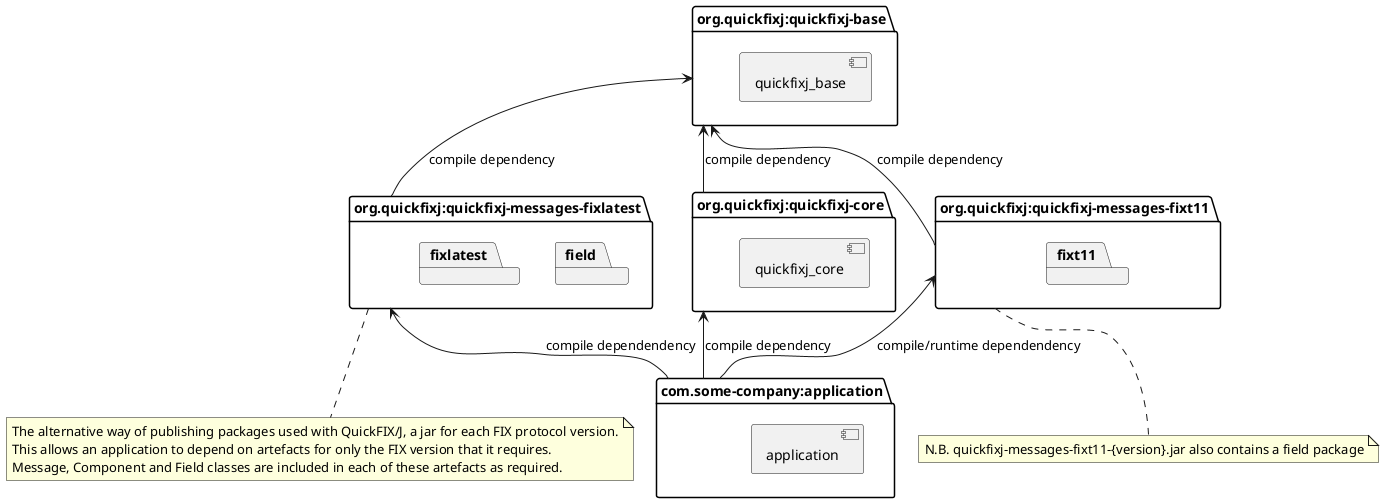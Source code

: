 @startuml

package "org.quickfixj:quickfixj-core" as core {
component quickfixj_core
}

package "org.quickfixj:quickfixj-base"  as base {
component quickfixj_base
}

package "com.some-company:application"  as userapp {
component application
}

package "org.quickfixj:quickfixj-messages-fixlatest"  as fix_latest {
package field
package fixlatest
}

package "org.quickfixj:quickfixj-messages-fixt11"  as fix_t11 {
package fixt11
}

note bottom of  fix_t11
N.B. quickfixj-messages-fixt11-{version}.jar also contains a field package
end note

note bottom of fix_latest
The alternative way of publishing packages used with QuickFIX/J, a jar for each FIX protocol version.
This allows an application to depend on artefacts for only the FIX version that it requires.
Message, Component and Field classes are included in each of these artefacts as required.
end note


core -up-> base : compile dependency
userapp -up-> core : compile dependency
userapp -up-> fix_t11  : compile/runtime dependendency
userapp -up-> fix_latest  : compile dependendency

fix_latest -up-> base : compile dependency
fix_t11 -up-> base : compile dependency

@enduml